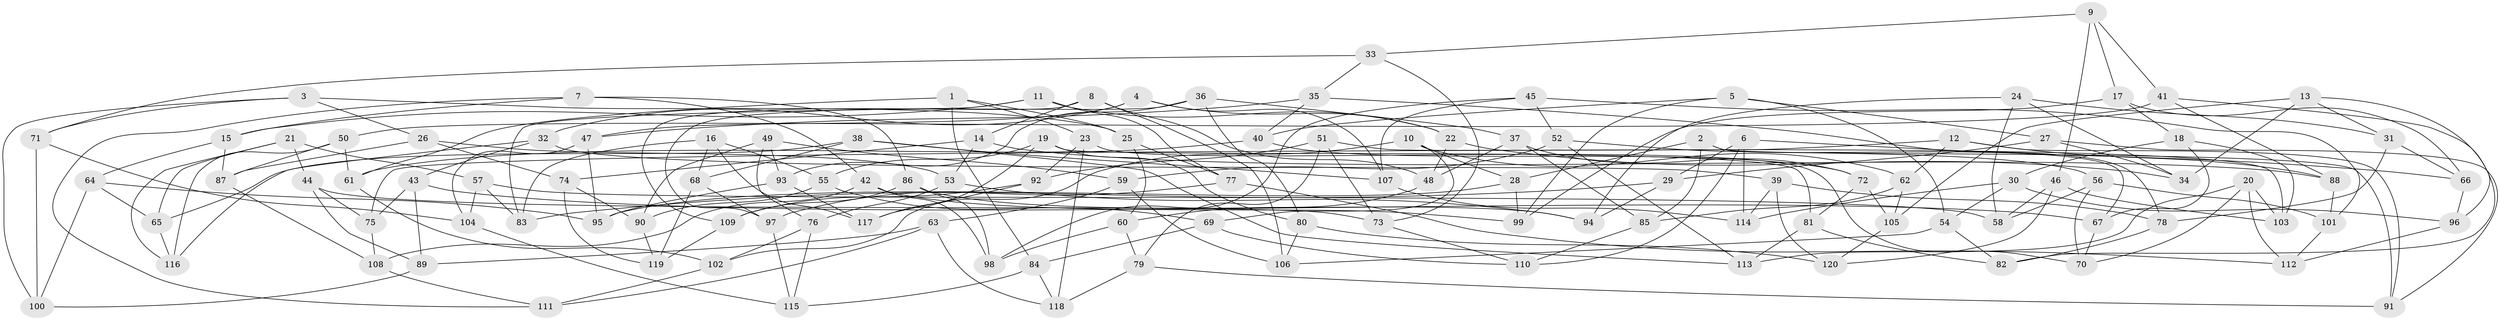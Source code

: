// coarse degree distribution, {6: 0.5, 5: 0.1875, 8: 0.08333333333333333, 7: 0.125, 4: 0.0625, 9: 0.020833333333333332, 10: 0.020833333333333332}
// Generated by graph-tools (version 1.1) at 2025/38/03/04/25 23:38:05]
// undirected, 120 vertices, 240 edges
graph export_dot {
  node [color=gray90,style=filled];
  1;
  2;
  3;
  4;
  5;
  6;
  7;
  8;
  9;
  10;
  11;
  12;
  13;
  14;
  15;
  16;
  17;
  18;
  19;
  20;
  21;
  22;
  23;
  24;
  25;
  26;
  27;
  28;
  29;
  30;
  31;
  32;
  33;
  34;
  35;
  36;
  37;
  38;
  39;
  40;
  41;
  42;
  43;
  44;
  45;
  46;
  47;
  48;
  49;
  50;
  51;
  52;
  53;
  54;
  55;
  56;
  57;
  58;
  59;
  60;
  61;
  62;
  63;
  64;
  65;
  66;
  67;
  68;
  69;
  70;
  71;
  72;
  73;
  74;
  75;
  76;
  77;
  78;
  79;
  80;
  81;
  82;
  83;
  84;
  85;
  86;
  87;
  88;
  89;
  90;
  91;
  92;
  93;
  94;
  95;
  96;
  97;
  98;
  99;
  100;
  101;
  102;
  103;
  104;
  105;
  106;
  107;
  108;
  109;
  110;
  111;
  112;
  113;
  114;
  115;
  116;
  117;
  118;
  119;
  120;
  1 -- 84;
  1 -- 23;
  1 -- 61;
  1 -- 25;
  2 -- 85;
  2 -- 28;
  2 -- 91;
  2 -- 67;
  3 -- 26;
  3 -- 100;
  3 -- 71;
  3 -- 25;
  4 -- 107;
  4 -- 32;
  4 -- 22;
  4 -- 47;
  5 -- 99;
  5 -- 54;
  5 -- 27;
  5 -- 40;
  6 -- 66;
  6 -- 29;
  6 -- 110;
  6 -- 114;
  7 -- 42;
  7 -- 86;
  7 -- 15;
  7 -- 111;
  8 -- 109;
  8 -- 48;
  8 -- 106;
  8 -- 14;
  9 -- 33;
  9 -- 46;
  9 -- 41;
  9 -- 17;
  10 -- 62;
  10 -- 28;
  10 -- 102;
  10 -- 69;
  11 -- 83;
  11 -- 77;
  11 -- 22;
  11 -- 15;
  12 -- 88;
  12 -- 91;
  12 -- 75;
  12 -- 62;
  13 -- 31;
  13 -- 34;
  13 -- 105;
  13 -- 96;
  14 -- 74;
  14 -- 53;
  14 -- 88;
  15 -- 87;
  15 -- 64;
  16 -- 83;
  16 -- 68;
  16 -- 55;
  16 -- 117;
  17 -- 66;
  17 -- 18;
  17 -- 99;
  18 -- 30;
  18 -- 103;
  18 -- 67;
  19 -- 80;
  19 -- 55;
  19 -- 81;
  19 -- 117;
  20 -- 112;
  20 -- 103;
  20 -- 113;
  20 -- 70;
  21 -- 116;
  21 -- 57;
  21 -- 44;
  21 -- 65;
  22 -- 34;
  22 -- 48;
  23 -- 92;
  23 -- 118;
  23 -- 70;
  24 -- 94;
  24 -- 34;
  24 -- 31;
  24 -- 58;
  25 -- 60;
  25 -- 77;
  26 -- 53;
  26 -- 87;
  26 -- 74;
  27 -- 91;
  27 -- 34;
  27 -- 29;
  28 -- 95;
  28 -- 99;
  29 -- 94;
  29 -- 83;
  30 -- 54;
  30 -- 96;
  30 -- 114;
  31 -- 78;
  31 -- 66;
  32 -- 43;
  32 -- 116;
  32 -- 39;
  33 -- 73;
  33 -- 35;
  33 -- 71;
  35 -- 47;
  35 -- 78;
  35 -- 40;
  36 -- 37;
  36 -- 97;
  36 -- 93;
  36 -- 80;
  37 -- 48;
  37 -- 85;
  37 -- 72;
  38 -- 107;
  38 -- 113;
  38 -- 65;
  38 -- 68;
  39 -- 120;
  39 -- 114;
  39 -- 78;
  40 -- 72;
  40 -- 61;
  41 -- 82;
  41 -- 50;
  41 -- 88;
  42 -- 108;
  42 -- 99;
  42 -- 98;
  43 -- 67;
  43 -- 75;
  43 -- 89;
  44 -- 89;
  44 -- 75;
  44 -- 73;
  45 -- 98;
  45 -- 101;
  45 -- 107;
  45 -- 52;
  46 -- 58;
  46 -- 103;
  46 -- 120;
  47 -- 95;
  47 -- 104;
  48 -- 60;
  49 -- 76;
  49 -- 90;
  49 -- 59;
  49 -- 93;
  50 -- 87;
  50 -- 61;
  50 -- 116;
  51 -- 79;
  51 -- 92;
  51 -- 103;
  51 -- 73;
  52 -- 56;
  52 -- 113;
  52 -- 59;
  53 -- 76;
  53 -- 94;
  54 -- 82;
  54 -- 106;
  55 -- 90;
  55 -- 69;
  56 -- 58;
  56 -- 101;
  56 -- 70;
  57 -- 83;
  57 -- 58;
  57 -- 104;
  59 -- 106;
  59 -- 63;
  60 -- 79;
  60 -- 98;
  61 -- 102;
  62 -- 85;
  62 -- 105;
  63 -- 111;
  63 -- 89;
  63 -- 118;
  64 -- 100;
  64 -- 95;
  64 -- 65;
  65 -- 116;
  66 -- 96;
  67 -- 70;
  68 -- 97;
  68 -- 119;
  69 -- 110;
  69 -- 84;
  71 -- 104;
  71 -- 100;
  72 -- 105;
  72 -- 81;
  73 -- 110;
  74 -- 90;
  74 -- 119;
  75 -- 108;
  76 -- 115;
  76 -- 102;
  77 -- 112;
  77 -- 97;
  78 -- 82;
  79 -- 118;
  79 -- 91;
  80 -- 106;
  80 -- 120;
  81 -- 82;
  81 -- 113;
  84 -- 118;
  84 -- 115;
  85 -- 110;
  86 -- 94;
  86 -- 109;
  86 -- 98;
  87 -- 108;
  88 -- 101;
  89 -- 100;
  90 -- 119;
  92 -- 109;
  92 -- 117;
  93 -- 117;
  93 -- 95;
  96 -- 112;
  97 -- 115;
  101 -- 112;
  102 -- 111;
  104 -- 115;
  105 -- 120;
  107 -- 114;
  108 -- 111;
  109 -- 119;
}
